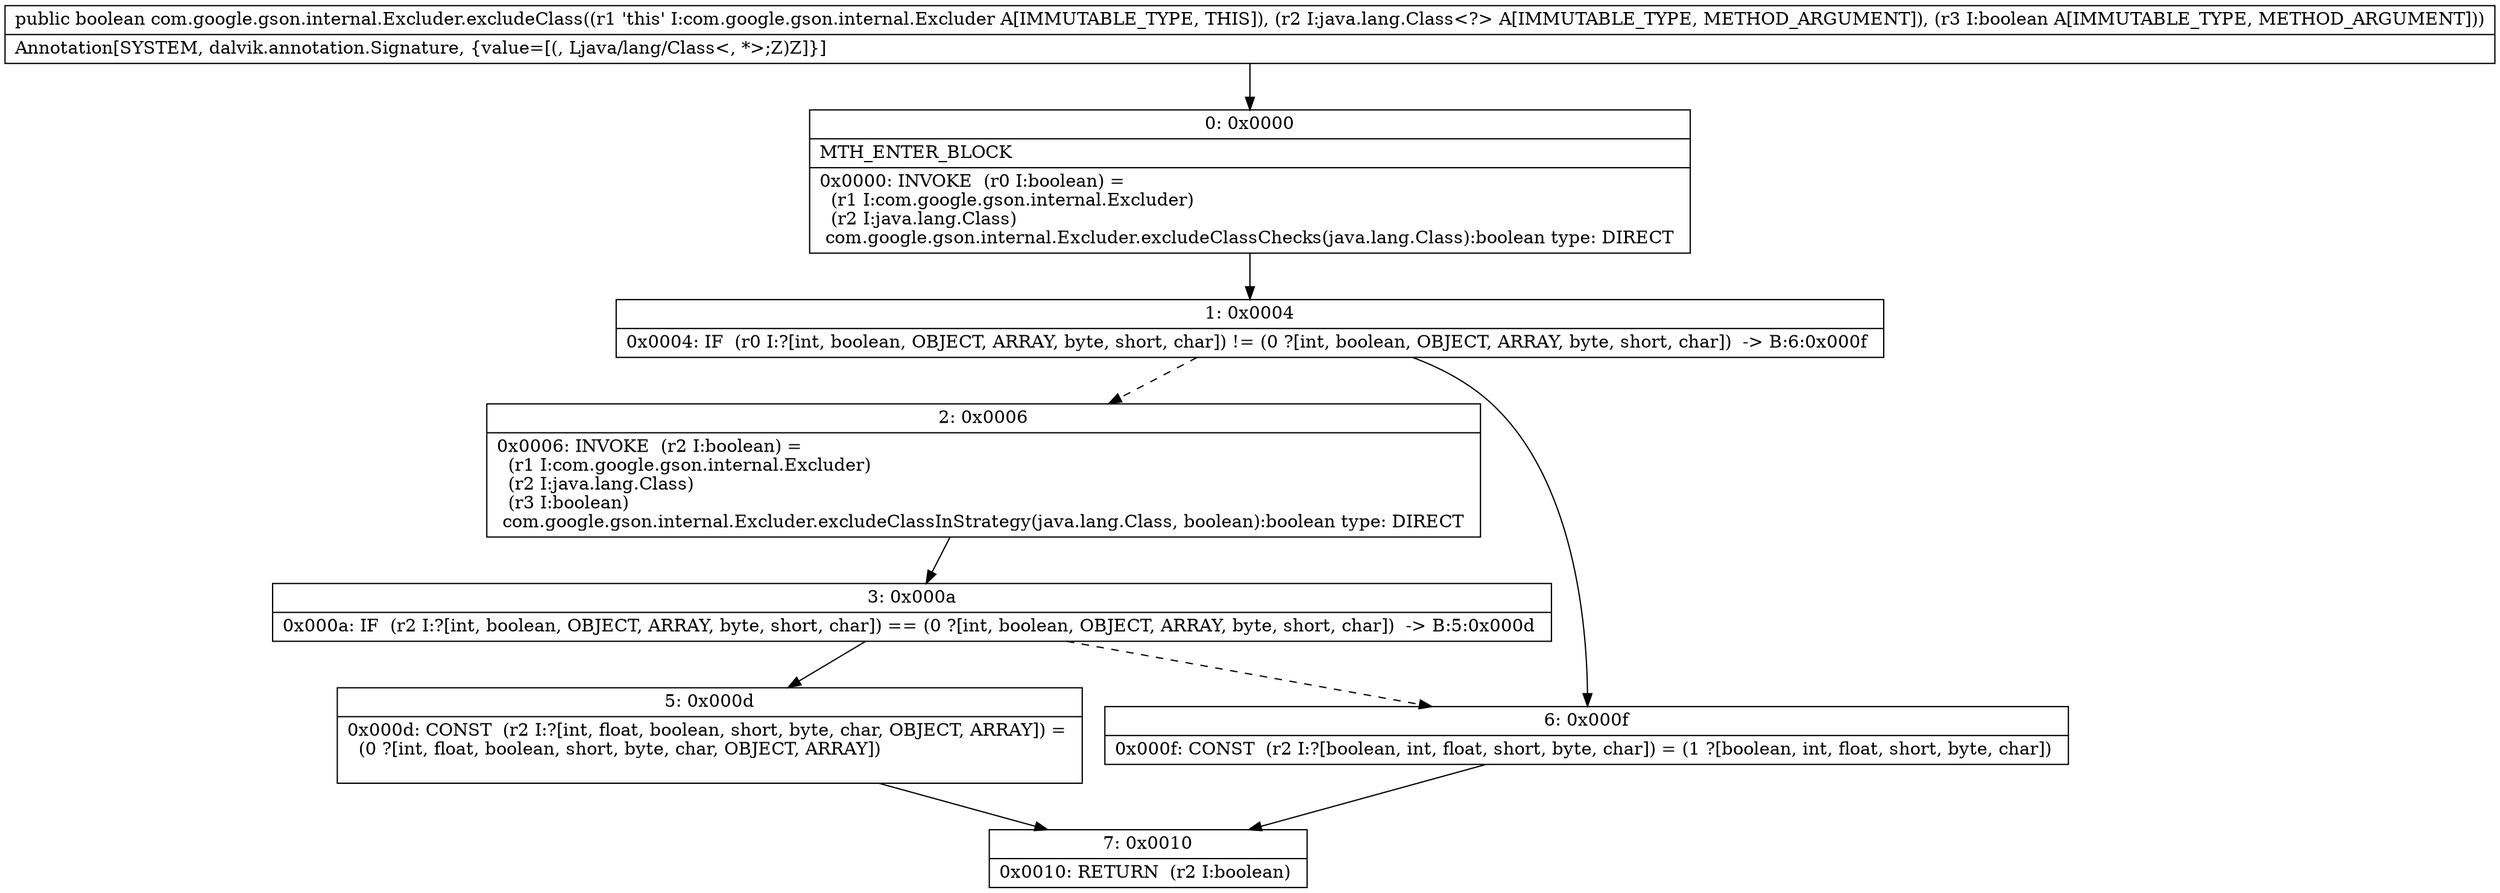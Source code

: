 digraph "CFG forcom.google.gson.internal.Excluder.excludeClass(Ljava\/lang\/Class;Z)Z" {
Node_0 [shape=record,label="{0\:\ 0x0000|MTH_ENTER_BLOCK\l|0x0000: INVOKE  (r0 I:boolean) = \l  (r1 I:com.google.gson.internal.Excluder)\l  (r2 I:java.lang.Class)\l com.google.gson.internal.Excluder.excludeClassChecks(java.lang.Class):boolean type: DIRECT \l}"];
Node_1 [shape=record,label="{1\:\ 0x0004|0x0004: IF  (r0 I:?[int, boolean, OBJECT, ARRAY, byte, short, char]) != (0 ?[int, boolean, OBJECT, ARRAY, byte, short, char])  \-\> B:6:0x000f \l}"];
Node_2 [shape=record,label="{2\:\ 0x0006|0x0006: INVOKE  (r2 I:boolean) = \l  (r1 I:com.google.gson.internal.Excluder)\l  (r2 I:java.lang.Class)\l  (r3 I:boolean)\l com.google.gson.internal.Excluder.excludeClassInStrategy(java.lang.Class, boolean):boolean type: DIRECT \l}"];
Node_3 [shape=record,label="{3\:\ 0x000a|0x000a: IF  (r2 I:?[int, boolean, OBJECT, ARRAY, byte, short, char]) == (0 ?[int, boolean, OBJECT, ARRAY, byte, short, char])  \-\> B:5:0x000d \l}"];
Node_5 [shape=record,label="{5\:\ 0x000d|0x000d: CONST  (r2 I:?[int, float, boolean, short, byte, char, OBJECT, ARRAY]) = \l  (0 ?[int, float, boolean, short, byte, char, OBJECT, ARRAY])\l \l}"];
Node_6 [shape=record,label="{6\:\ 0x000f|0x000f: CONST  (r2 I:?[boolean, int, float, short, byte, char]) = (1 ?[boolean, int, float, short, byte, char]) \l}"];
Node_7 [shape=record,label="{7\:\ 0x0010|0x0010: RETURN  (r2 I:boolean) \l}"];
MethodNode[shape=record,label="{public boolean com.google.gson.internal.Excluder.excludeClass((r1 'this' I:com.google.gson.internal.Excluder A[IMMUTABLE_TYPE, THIS]), (r2 I:java.lang.Class\<?\> A[IMMUTABLE_TYPE, METHOD_ARGUMENT]), (r3 I:boolean A[IMMUTABLE_TYPE, METHOD_ARGUMENT]))  | Annotation[SYSTEM, dalvik.annotation.Signature, \{value=[(, Ljava\/lang\/Class\<, *\>;Z)Z]\}]\l}"];
MethodNode -> Node_0;
Node_0 -> Node_1;
Node_1 -> Node_2[style=dashed];
Node_1 -> Node_6;
Node_2 -> Node_3;
Node_3 -> Node_5;
Node_3 -> Node_6[style=dashed];
Node_5 -> Node_7;
Node_6 -> Node_7;
}

